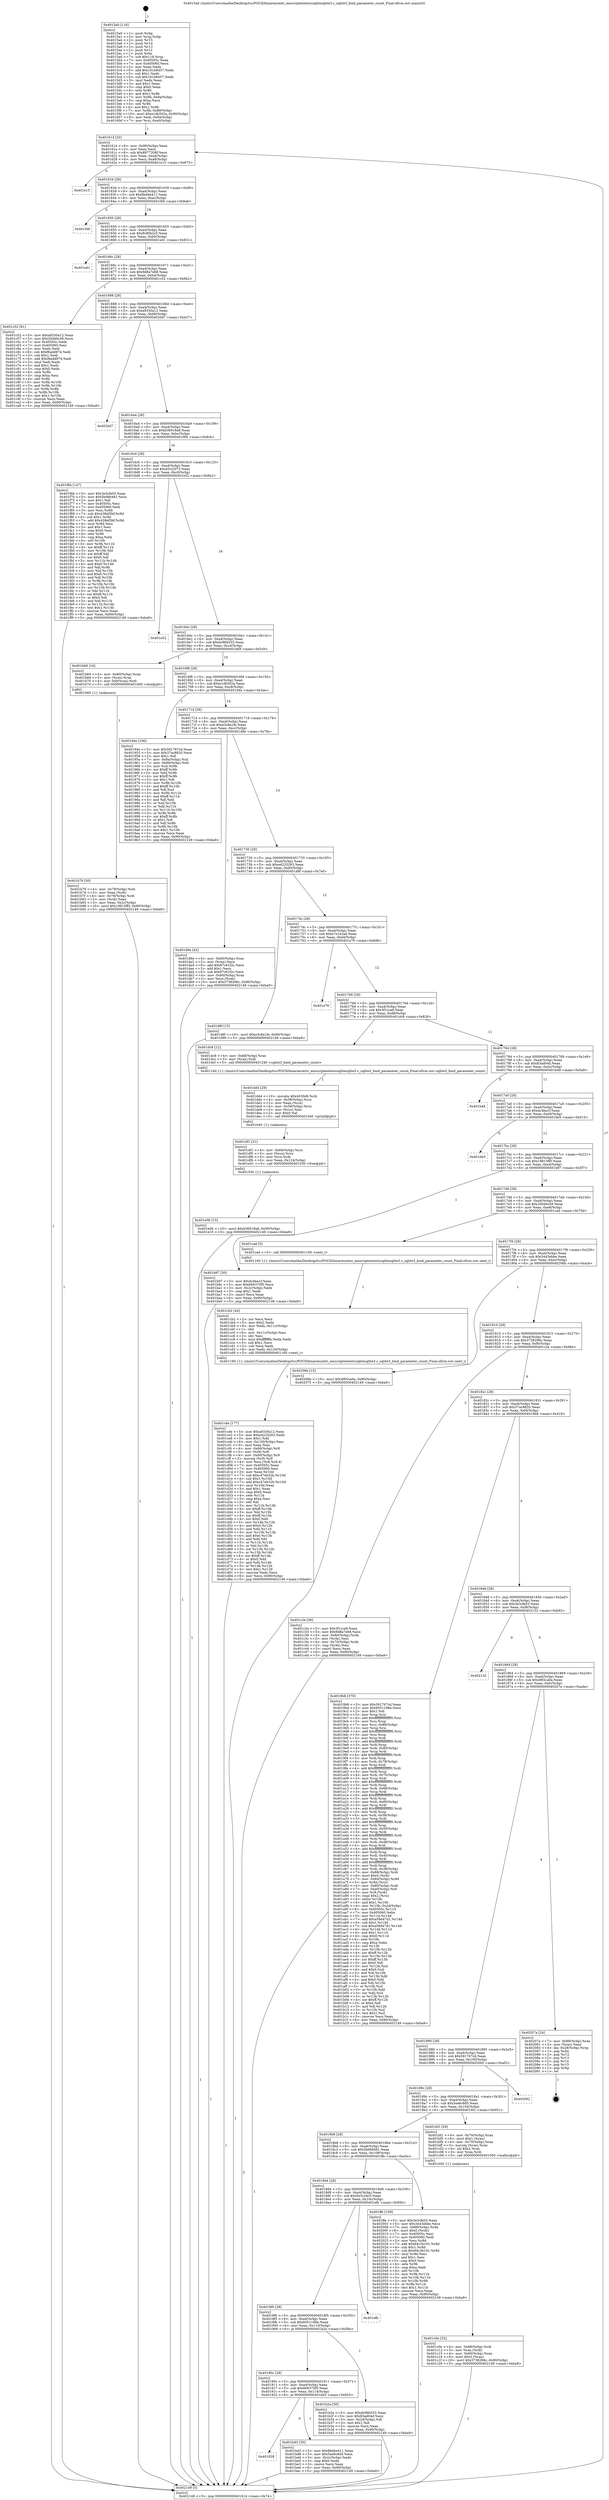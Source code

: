 digraph "0x4015a0" {
  label = "0x4015a0 (/mnt/c/Users/mathe/Desktop/tcc/POCII/binaries/extr_emscriptentestssqlitesqlite3.c_sqlite3_bind_parameter_count_Final-ollvm.out::main(0))"
  labelloc = "t"
  node[shape=record]

  Entry [label="",width=0.3,height=0.3,shape=circle,fillcolor=black,style=filled]
  "0x401614" [label="{
     0x401614 [32]\l
     | [instrs]\l
     &nbsp;&nbsp;0x401614 \<+6\>: mov -0x90(%rbp),%eax\l
     &nbsp;&nbsp;0x40161a \<+2\>: mov %eax,%ecx\l
     &nbsp;&nbsp;0x40161c \<+6\>: sub $0x8977208f,%ecx\l
     &nbsp;&nbsp;0x401622 \<+6\>: mov %eax,-0xa4(%rbp)\l
     &nbsp;&nbsp;0x401628 \<+6\>: mov %ecx,-0xa8(%rbp)\l
     &nbsp;&nbsp;0x40162e \<+6\>: je 0000000000401e15 \<main+0x875\>\l
  }"]
  "0x401e15" [label="{
     0x401e15\l
  }", style=dashed]
  "0x401634" [label="{
     0x401634 [28]\l
     | [instrs]\l
     &nbsp;&nbsp;0x401634 \<+5\>: jmp 0000000000401639 \<main+0x99\>\l
     &nbsp;&nbsp;0x401639 \<+6\>: mov -0xa4(%rbp),%eax\l
     &nbsp;&nbsp;0x40163f \<+5\>: sub $0x8b4be411,%eax\l
     &nbsp;&nbsp;0x401644 \<+6\>: mov %eax,-0xac(%rbp)\l
     &nbsp;&nbsp;0x40164a \<+6\>: je 0000000000401f48 \<main+0x9a8\>\l
  }"]
  Exit [label="",width=0.3,height=0.3,shape=circle,fillcolor=black,style=filled,peripheries=2]
  "0x401f48" [label="{
     0x401f48\l
  }", style=dashed]
  "0x401650" [label="{
     0x401650 [28]\l
     | [instrs]\l
     &nbsp;&nbsp;0x401650 \<+5\>: jmp 0000000000401655 \<main+0xb5\>\l
     &nbsp;&nbsp;0x401655 \<+6\>: mov -0xa4(%rbp),%eax\l
     &nbsp;&nbsp;0x40165b \<+5\>: sub $0x8c80b2c5,%eax\l
     &nbsp;&nbsp;0x401660 \<+6\>: mov %eax,-0xb0(%rbp)\l
     &nbsp;&nbsp;0x401666 \<+6\>: je 0000000000401ed1 \<main+0x931\>\l
  }"]
  "0x401e06" [label="{
     0x401e06 [15]\l
     | [instrs]\l
     &nbsp;&nbsp;0x401e06 \<+10\>: movl $0xb36918a8,-0x90(%rbp)\l
     &nbsp;&nbsp;0x401e10 \<+5\>: jmp 0000000000402149 \<main+0xba9\>\l
  }"]
  "0x401ed1" [label="{
     0x401ed1\l
  }", style=dashed]
  "0x40166c" [label="{
     0x40166c [28]\l
     | [instrs]\l
     &nbsp;&nbsp;0x40166c \<+5\>: jmp 0000000000401671 \<main+0xd1\>\l
     &nbsp;&nbsp;0x401671 \<+6\>: mov -0xa4(%rbp),%eax\l
     &nbsp;&nbsp;0x401677 \<+5\>: sub $0x9d8a7e68,%eax\l
     &nbsp;&nbsp;0x40167c \<+6\>: mov %eax,-0xb4(%rbp)\l
     &nbsp;&nbsp;0x401682 \<+6\>: je 0000000000401c52 \<main+0x6b2\>\l
  }"]
  "0x401df1" [label="{
     0x401df1 [21]\l
     | [instrs]\l
     &nbsp;&nbsp;0x401df1 \<+4\>: mov -0x68(%rbp),%rcx\l
     &nbsp;&nbsp;0x401df5 \<+3\>: mov (%rcx),%rcx\l
     &nbsp;&nbsp;0x401df8 \<+3\>: mov %rcx,%rdi\l
     &nbsp;&nbsp;0x401dfb \<+6\>: mov %eax,-0x124(%rbp)\l
     &nbsp;&nbsp;0x401e01 \<+5\>: call 0000000000401030 \<free@plt\>\l
     | [calls]\l
     &nbsp;&nbsp;0x401030 \{1\} (unknown)\l
  }"]
  "0x401c52" [label="{
     0x401c52 [91]\l
     | [instrs]\l
     &nbsp;&nbsp;0x401c52 \<+5\>: mov $0xa9330a12,%eax\l
     &nbsp;&nbsp;0x401c57 \<+5\>: mov $0x20d46c49,%ecx\l
     &nbsp;&nbsp;0x401c5c \<+7\>: mov 0x40505c,%edx\l
     &nbsp;&nbsp;0x401c63 \<+7\>: mov 0x405060,%esi\l
     &nbsp;&nbsp;0x401c6a \<+2\>: mov %edx,%edi\l
     &nbsp;&nbsp;0x401c6c \<+6\>: sub $0xf6add974,%edi\l
     &nbsp;&nbsp;0x401c72 \<+3\>: sub $0x1,%edi\l
     &nbsp;&nbsp;0x401c75 \<+6\>: add $0xf6add974,%edi\l
     &nbsp;&nbsp;0x401c7b \<+3\>: imul %edi,%edx\l
     &nbsp;&nbsp;0x401c7e \<+3\>: and $0x1,%edx\l
     &nbsp;&nbsp;0x401c81 \<+3\>: cmp $0x0,%edx\l
     &nbsp;&nbsp;0x401c84 \<+4\>: sete %r8b\l
     &nbsp;&nbsp;0x401c88 \<+3\>: cmp $0xa,%esi\l
     &nbsp;&nbsp;0x401c8b \<+4\>: setl %r9b\l
     &nbsp;&nbsp;0x401c8f \<+3\>: mov %r8b,%r10b\l
     &nbsp;&nbsp;0x401c92 \<+3\>: and %r9b,%r10b\l
     &nbsp;&nbsp;0x401c95 \<+3\>: xor %r9b,%r8b\l
     &nbsp;&nbsp;0x401c98 \<+3\>: or %r8b,%r10b\l
     &nbsp;&nbsp;0x401c9b \<+4\>: test $0x1,%r10b\l
     &nbsp;&nbsp;0x401c9f \<+3\>: cmovne %ecx,%eax\l
     &nbsp;&nbsp;0x401ca2 \<+6\>: mov %eax,-0x90(%rbp)\l
     &nbsp;&nbsp;0x401ca8 \<+5\>: jmp 0000000000402149 \<main+0xba9\>\l
  }"]
  "0x401688" [label="{
     0x401688 [28]\l
     | [instrs]\l
     &nbsp;&nbsp;0x401688 \<+5\>: jmp 000000000040168d \<main+0xed\>\l
     &nbsp;&nbsp;0x40168d \<+6\>: mov -0xa4(%rbp),%eax\l
     &nbsp;&nbsp;0x401693 \<+5\>: sub $0xa9330a12,%eax\l
     &nbsp;&nbsp;0x401698 \<+6\>: mov %eax,-0xb8(%rbp)\l
     &nbsp;&nbsp;0x40169e \<+6\>: je 00000000004020d7 \<main+0xb37\>\l
  }"]
  "0x401dd4" [label="{
     0x401dd4 [29]\l
     | [instrs]\l
     &nbsp;&nbsp;0x401dd4 \<+10\>: movabs $0x4030d6,%rdi\l
     &nbsp;&nbsp;0x401dde \<+4\>: mov -0x58(%rbp),%rcx\l
     &nbsp;&nbsp;0x401de2 \<+2\>: mov %eax,(%rcx)\l
     &nbsp;&nbsp;0x401de4 \<+4\>: mov -0x58(%rbp),%rcx\l
     &nbsp;&nbsp;0x401de8 \<+2\>: mov (%rcx),%esi\l
     &nbsp;&nbsp;0x401dea \<+2\>: mov $0x0,%al\l
     &nbsp;&nbsp;0x401dec \<+5\>: call 0000000000401040 \<printf@plt\>\l
     | [calls]\l
     &nbsp;&nbsp;0x401040 \{1\} (unknown)\l
  }"]
  "0x4020d7" [label="{
     0x4020d7\l
  }", style=dashed]
  "0x4016a4" [label="{
     0x4016a4 [28]\l
     | [instrs]\l
     &nbsp;&nbsp;0x4016a4 \<+5\>: jmp 00000000004016a9 \<main+0x109\>\l
     &nbsp;&nbsp;0x4016a9 \<+6\>: mov -0xa4(%rbp),%eax\l
     &nbsp;&nbsp;0x4016af \<+5\>: sub $0xb36918a8,%eax\l
     &nbsp;&nbsp;0x4016b4 \<+6\>: mov %eax,-0xbc(%rbp)\l
     &nbsp;&nbsp;0x4016ba \<+6\>: je 0000000000401f6b \<main+0x9cb\>\l
  }"]
  "0x401cde" [label="{
     0x401cde [177]\l
     | [instrs]\l
     &nbsp;&nbsp;0x401cde \<+5\>: mov $0xa9330a12,%ecx\l
     &nbsp;&nbsp;0x401ce3 \<+5\>: mov $0xe4225263,%edx\l
     &nbsp;&nbsp;0x401ce8 \<+3\>: mov $0x1,%dil\l
     &nbsp;&nbsp;0x401ceb \<+6\>: mov -0x120(%rbp),%esi\l
     &nbsp;&nbsp;0x401cf1 \<+3\>: imul %eax,%esi\l
     &nbsp;&nbsp;0x401cf4 \<+4\>: mov -0x68(%rbp),%r8\l
     &nbsp;&nbsp;0x401cf8 \<+3\>: mov (%r8),%r8\l
     &nbsp;&nbsp;0x401cfb \<+4\>: mov -0x60(%rbp),%r9\l
     &nbsp;&nbsp;0x401cff \<+3\>: movslq (%r9),%r9\l
     &nbsp;&nbsp;0x401d02 \<+4\>: mov %esi,(%r8,%r9,4)\l
     &nbsp;&nbsp;0x401d06 \<+7\>: mov 0x40505c,%eax\l
     &nbsp;&nbsp;0x401d0d \<+7\>: mov 0x405060,%esi\l
     &nbsp;&nbsp;0x401d14 \<+3\>: mov %eax,%r10d\l
     &nbsp;&nbsp;0x401d17 \<+7\>: sub $0xc47eb32b,%r10d\l
     &nbsp;&nbsp;0x401d1e \<+4\>: sub $0x1,%r10d\l
     &nbsp;&nbsp;0x401d22 \<+7\>: add $0xc47eb32b,%r10d\l
     &nbsp;&nbsp;0x401d29 \<+4\>: imul %r10d,%eax\l
     &nbsp;&nbsp;0x401d2d \<+3\>: and $0x1,%eax\l
     &nbsp;&nbsp;0x401d30 \<+3\>: cmp $0x0,%eax\l
     &nbsp;&nbsp;0x401d33 \<+4\>: sete %r11b\l
     &nbsp;&nbsp;0x401d37 \<+3\>: cmp $0xa,%esi\l
     &nbsp;&nbsp;0x401d3a \<+3\>: setl %bl\l
     &nbsp;&nbsp;0x401d3d \<+3\>: mov %r11b,%r14b\l
     &nbsp;&nbsp;0x401d40 \<+4\>: xor $0xff,%r14b\l
     &nbsp;&nbsp;0x401d44 \<+3\>: mov %bl,%r15b\l
     &nbsp;&nbsp;0x401d47 \<+4\>: xor $0xff,%r15b\l
     &nbsp;&nbsp;0x401d4b \<+4\>: xor $0x0,%dil\l
     &nbsp;&nbsp;0x401d4f \<+3\>: mov %r14b,%r12b\l
     &nbsp;&nbsp;0x401d52 \<+4\>: and $0x0,%r12b\l
     &nbsp;&nbsp;0x401d56 \<+3\>: and %dil,%r11b\l
     &nbsp;&nbsp;0x401d59 \<+3\>: mov %r15b,%r13b\l
     &nbsp;&nbsp;0x401d5c \<+4\>: and $0x0,%r13b\l
     &nbsp;&nbsp;0x401d60 \<+3\>: and %dil,%bl\l
     &nbsp;&nbsp;0x401d63 \<+3\>: or %r11b,%r12b\l
     &nbsp;&nbsp;0x401d66 \<+3\>: or %bl,%r13b\l
     &nbsp;&nbsp;0x401d69 \<+3\>: xor %r13b,%r12b\l
     &nbsp;&nbsp;0x401d6c \<+3\>: or %r15b,%r14b\l
     &nbsp;&nbsp;0x401d6f \<+4\>: xor $0xff,%r14b\l
     &nbsp;&nbsp;0x401d73 \<+4\>: or $0x0,%dil\l
     &nbsp;&nbsp;0x401d77 \<+3\>: and %dil,%r14b\l
     &nbsp;&nbsp;0x401d7a \<+3\>: or %r14b,%r12b\l
     &nbsp;&nbsp;0x401d7d \<+4\>: test $0x1,%r12b\l
     &nbsp;&nbsp;0x401d81 \<+3\>: cmovne %edx,%ecx\l
     &nbsp;&nbsp;0x401d84 \<+6\>: mov %ecx,-0x90(%rbp)\l
     &nbsp;&nbsp;0x401d8a \<+5\>: jmp 0000000000402149 \<main+0xba9\>\l
  }"]
  "0x401f6b" [label="{
     0x401f6b [147]\l
     | [instrs]\l
     &nbsp;&nbsp;0x401f6b \<+5\>: mov $0x3e3cfe03,%eax\l
     &nbsp;&nbsp;0x401f70 \<+5\>: mov $0x5b066481,%ecx\l
     &nbsp;&nbsp;0x401f75 \<+2\>: mov $0x1,%dl\l
     &nbsp;&nbsp;0x401f77 \<+7\>: mov 0x40505c,%esi\l
     &nbsp;&nbsp;0x401f7e \<+7\>: mov 0x405060,%edi\l
     &nbsp;&nbsp;0x401f85 \<+3\>: mov %esi,%r8d\l
     &nbsp;&nbsp;0x401f88 \<+7\>: sub $0x438ef3bf,%r8d\l
     &nbsp;&nbsp;0x401f8f \<+4\>: sub $0x1,%r8d\l
     &nbsp;&nbsp;0x401f93 \<+7\>: add $0x438ef3bf,%r8d\l
     &nbsp;&nbsp;0x401f9a \<+4\>: imul %r8d,%esi\l
     &nbsp;&nbsp;0x401f9e \<+3\>: and $0x1,%esi\l
     &nbsp;&nbsp;0x401fa1 \<+3\>: cmp $0x0,%esi\l
     &nbsp;&nbsp;0x401fa4 \<+4\>: sete %r9b\l
     &nbsp;&nbsp;0x401fa8 \<+3\>: cmp $0xa,%edi\l
     &nbsp;&nbsp;0x401fab \<+4\>: setl %r10b\l
     &nbsp;&nbsp;0x401faf \<+3\>: mov %r9b,%r11b\l
     &nbsp;&nbsp;0x401fb2 \<+4\>: xor $0xff,%r11b\l
     &nbsp;&nbsp;0x401fb6 \<+3\>: mov %r10b,%bl\l
     &nbsp;&nbsp;0x401fb9 \<+3\>: xor $0xff,%bl\l
     &nbsp;&nbsp;0x401fbc \<+3\>: xor $0x0,%dl\l
     &nbsp;&nbsp;0x401fbf \<+3\>: mov %r11b,%r14b\l
     &nbsp;&nbsp;0x401fc2 \<+4\>: and $0x0,%r14b\l
     &nbsp;&nbsp;0x401fc6 \<+3\>: and %dl,%r9b\l
     &nbsp;&nbsp;0x401fc9 \<+3\>: mov %bl,%r15b\l
     &nbsp;&nbsp;0x401fcc \<+4\>: and $0x0,%r15b\l
     &nbsp;&nbsp;0x401fd0 \<+3\>: and %dl,%r10b\l
     &nbsp;&nbsp;0x401fd3 \<+3\>: or %r9b,%r14b\l
     &nbsp;&nbsp;0x401fd6 \<+3\>: or %r10b,%r15b\l
     &nbsp;&nbsp;0x401fd9 \<+3\>: xor %r15b,%r14b\l
     &nbsp;&nbsp;0x401fdc \<+3\>: or %bl,%r11b\l
     &nbsp;&nbsp;0x401fdf \<+4\>: xor $0xff,%r11b\l
     &nbsp;&nbsp;0x401fe3 \<+3\>: or $0x0,%dl\l
     &nbsp;&nbsp;0x401fe6 \<+3\>: and %dl,%r11b\l
     &nbsp;&nbsp;0x401fe9 \<+3\>: or %r11b,%r14b\l
     &nbsp;&nbsp;0x401fec \<+4\>: test $0x1,%r14b\l
     &nbsp;&nbsp;0x401ff0 \<+3\>: cmovne %ecx,%eax\l
     &nbsp;&nbsp;0x401ff3 \<+6\>: mov %eax,-0x90(%rbp)\l
     &nbsp;&nbsp;0x401ff9 \<+5\>: jmp 0000000000402149 \<main+0xba9\>\l
  }"]
  "0x4016c0" [label="{
     0x4016c0 [28]\l
     | [instrs]\l
     &nbsp;&nbsp;0x4016c0 \<+5\>: jmp 00000000004016c5 \<main+0x125\>\l
     &nbsp;&nbsp;0x4016c5 \<+6\>: mov -0xa4(%rbp),%eax\l
     &nbsp;&nbsp;0x4016cb \<+5\>: sub $0xd3c22f73,%eax\l
     &nbsp;&nbsp;0x4016d0 \<+6\>: mov %eax,-0xc0(%rbp)\l
     &nbsp;&nbsp;0x4016d6 \<+6\>: je 0000000000401e52 \<main+0x8b2\>\l
  }"]
  "0x401cb2" [label="{
     0x401cb2 [44]\l
     | [instrs]\l
     &nbsp;&nbsp;0x401cb2 \<+2\>: xor %ecx,%ecx\l
     &nbsp;&nbsp;0x401cb4 \<+5\>: mov $0x2,%edx\l
     &nbsp;&nbsp;0x401cb9 \<+6\>: mov %edx,-0x11c(%rbp)\l
     &nbsp;&nbsp;0x401cbf \<+1\>: cltd\l
     &nbsp;&nbsp;0x401cc0 \<+6\>: mov -0x11c(%rbp),%esi\l
     &nbsp;&nbsp;0x401cc6 \<+2\>: idiv %esi\l
     &nbsp;&nbsp;0x401cc8 \<+6\>: imul $0xfffffffe,%edx,%edx\l
     &nbsp;&nbsp;0x401cce \<+3\>: sub $0x1,%ecx\l
     &nbsp;&nbsp;0x401cd1 \<+2\>: sub %ecx,%edx\l
     &nbsp;&nbsp;0x401cd3 \<+6\>: mov %edx,-0x120(%rbp)\l
     &nbsp;&nbsp;0x401cd9 \<+5\>: call 0000000000401160 \<next_i\>\l
     | [calls]\l
     &nbsp;&nbsp;0x401160 \{1\} (/mnt/c/Users/mathe/Desktop/tcc/POCII/binaries/extr_emscriptentestssqlitesqlite3.c_sqlite3_bind_parameter_count_Final-ollvm.out::next_i)\l
  }"]
  "0x401e52" [label="{
     0x401e52\l
  }", style=dashed]
  "0x4016dc" [label="{
     0x4016dc [28]\l
     | [instrs]\l
     &nbsp;&nbsp;0x4016dc \<+5\>: jmp 00000000004016e1 \<main+0x141\>\l
     &nbsp;&nbsp;0x4016e1 \<+6\>: mov -0xa4(%rbp),%eax\l
     &nbsp;&nbsp;0x4016e7 \<+5\>: sub $0xdc96b533,%eax\l
     &nbsp;&nbsp;0x4016ec \<+6\>: mov %eax,-0xc4(%rbp)\l
     &nbsp;&nbsp;0x4016f2 \<+6\>: je 0000000000401b69 \<main+0x5c9\>\l
  }"]
  "0x401c0e" [label="{
     0x401c0e [32]\l
     | [instrs]\l
     &nbsp;&nbsp;0x401c0e \<+4\>: mov -0x68(%rbp),%rdi\l
     &nbsp;&nbsp;0x401c12 \<+3\>: mov %rax,(%rdi)\l
     &nbsp;&nbsp;0x401c15 \<+4\>: mov -0x60(%rbp),%rax\l
     &nbsp;&nbsp;0x401c19 \<+6\>: movl $0x0,(%rax)\l
     &nbsp;&nbsp;0x401c1f \<+10\>: movl $0x3738296c,-0x90(%rbp)\l
     &nbsp;&nbsp;0x401c29 \<+5\>: jmp 0000000000402149 \<main+0xba9\>\l
  }"]
  "0x401b69" [label="{
     0x401b69 [16]\l
     | [instrs]\l
     &nbsp;&nbsp;0x401b69 \<+4\>: mov -0x80(%rbp),%rax\l
     &nbsp;&nbsp;0x401b6d \<+3\>: mov (%rax),%rax\l
     &nbsp;&nbsp;0x401b70 \<+4\>: mov 0x8(%rax),%rdi\l
     &nbsp;&nbsp;0x401b74 \<+5\>: call 0000000000401060 \<atoi@plt\>\l
     | [calls]\l
     &nbsp;&nbsp;0x401060 \{1\} (unknown)\l
  }"]
  "0x4016f8" [label="{
     0x4016f8 [28]\l
     | [instrs]\l
     &nbsp;&nbsp;0x4016f8 \<+5\>: jmp 00000000004016fd \<main+0x15d\>\l
     &nbsp;&nbsp;0x4016fd \<+6\>: mov -0xa4(%rbp),%eax\l
     &nbsp;&nbsp;0x401703 \<+5\>: sub $0xe1db502a,%eax\l
     &nbsp;&nbsp;0x401708 \<+6\>: mov %eax,-0xc8(%rbp)\l
     &nbsp;&nbsp;0x40170e \<+6\>: je 000000000040194e \<main+0x3ae\>\l
  }"]
  "0x401928" [label="{
     0x401928\l
  }", style=dashed]
  "0x40194e" [label="{
     0x40194e [106]\l
     | [instrs]\l
     &nbsp;&nbsp;0x40194e \<+5\>: mov $0x591767cd,%eax\l
     &nbsp;&nbsp;0x401953 \<+5\>: mov $0x37ac8820,%ecx\l
     &nbsp;&nbsp;0x401958 \<+2\>: mov $0x1,%dl\l
     &nbsp;&nbsp;0x40195a \<+7\>: mov -0x8a(%rbp),%sil\l
     &nbsp;&nbsp;0x401961 \<+7\>: mov -0x89(%rbp),%dil\l
     &nbsp;&nbsp;0x401968 \<+3\>: mov %sil,%r8b\l
     &nbsp;&nbsp;0x40196b \<+4\>: xor $0xff,%r8b\l
     &nbsp;&nbsp;0x40196f \<+3\>: mov %dil,%r9b\l
     &nbsp;&nbsp;0x401972 \<+4\>: xor $0xff,%r9b\l
     &nbsp;&nbsp;0x401976 \<+3\>: xor $0x1,%dl\l
     &nbsp;&nbsp;0x401979 \<+3\>: mov %r8b,%r10b\l
     &nbsp;&nbsp;0x40197c \<+4\>: and $0xff,%r10b\l
     &nbsp;&nbsp;0x401980 \<+3\>: and %dl,%sil\l
     &nbsp;&nbsp;0x401983 \<+3\>: mov %r9b,%r11b\l
     &nbsp;&nbsp;0x401986 \<+4\>: and $0xff,%r11b\l
     &nbsp;&nbsp;0x40198a \<+3\>: and %dl,%dil\l
     &nbsp;&nbsp;0x40198d \<+3\>: or %sil,%r10b\l
     &nbsp;&nbsp;0x401990 \<+3\>: or %dil,%r11b\l
     &nbsp;&nbsp;0x401993 \<+3\>: xor %r11b,%r10b\l
     &nbsp;&nbsp;0x401996 \<+3\>: or %r9b,%r8b\l
     &nbsp;&nbsp;0x401999 \<+4\>: xor $0xff,%r8b\l
     &nbsp;&nbsp;0x40199d \<+3\>: or $0x1,%dl\l
     &nbsp;&nbsp;0x4019a0 \<+3\>: and %dl,%r8b\l
     &nbsp;&nbsp;0x4019a3 \<+3\>: or %r8b,%r10b\l
     &nbsp;&nbsp;0x4019a6 \<+4\>: test $0x1,%r10b\l
     &nbsp;&nbsp;0x4019aa \<+3\>: cmovne %ecx,%eax\l
     &nbsp;&nbsp;0x4019ad \<+6\>: mov %eax,-0x90(%rbp)\l
     &nbsp;&nbsp;0x4019b3 \<+5\>: jmp 0000000000402149 \<main+0xba9\>\l
  }"]
  "0x401714" [label="{
     0x401714 [28]\l
     | [instrs]\l
     &nbsp;&nbsp;0x401714 \<+5\>: jmp 0000000000401719 \<main+0x179\>\l
     &nbsp;&nbsp;0x401719 \<+6\>: mov -0xa4(%rbp),%eax\l
     &nbsp;&nbsp;0x40171f \<+5\>: sub $0xe3c8a1fe,%eax\l
     &nbsp;&nbsp;0x401724 \<+6\>: mov %eax,-0xcc(%rbp)\l
     &nbsp;&nbsp;0x40172a \<+6\>: je 0000000000401d9e \<main+0x7fe\>\l
  }"]
  "0x402149" [label="{
     0x402149 [5]\l
     | [instrs]\l
     &nbsp;&nbsp;0x402149 \<+5\>: jmp 0000000000401614 \<main+0x74\>\l
  }"]
  "0x4015a0" [label="{
     0x4015a0 [116]\l
     | [instrs]\l
     &nbsp;&nbsp;0x4015a0 \<+1\>: push %rbp\l
     &nbsp;&nbsp;0x4015a1 \<+3\>: mov %rsp,%rbp\l
     &nbsp;&nbsp;0x4015a4 \<+2\>: push %r15\l
     &nbsp;&nbsp;0x4015a6 \<+2\>: push %r14\l
     &nbsp;&nbsp;0x4015a8 \<+2\>: push %r13\l
     &nbsp;&nbsp;0x4015aa \<+2\>: push %r12\l
     &nbsp;&nbsp;0x4015ac \<+1\>: push %rbx\l
     &nbsp;&nbsp;0x4015ad \<+7\>: sub $0x118,%rsp\l
     &nbsp;&nbsp;0x4015b4 \<+7\>: mov 0x40505c,%eax\l
     &nbsp;&nbsp;0x4015bb \<+7\>: mov 0x405060,%ecx\l
     &nbsp;&nbsp;0x4015c2 \<+2\>: mov %eax,%edx\l
     &nbsp;&nbsp;0x4015c4 \<+6\>: add $0x161b8457,%edx\l
     &nbsp;&nbsp;0x4015ca \<+3\>: sub $0x1,%edx\l
     &nbsp;&nbsp;0x4015cd \<+6\>: sub $0x161b8457,%edx\l
     &nbsp;&nbsp;0x4015d3 \<+3\>: imul %edx,%eax\l
     &nbsp;&nbsp;0x4015d6 \<+3\>: and $0x1,%eax\l
     &nbsp;&nbsp;0x4015d9 \<+3\>: cmp $0x0,%eax\l
     &nbsp;&nbsp;0x4015dc \<+4\>: sete %r8b\l
     &nbsp;&nbsp;0x4015e0 \<+4\>: and $0x1,%r8b\l
     &nbsp;&nbsp;0x4015e4 \<+7\>: mov %r8b,-0x8a(%rbp)\l
     &nbsp;&nbsp;0x4015eb \<+3\>: cmp $0xa,%ecx\l
     &nbsp;&nbsp;0x4015ee \<+4\>: setl %r8b\l
     &nbsp;&nbsp;0x4015f2 \<+4\>: and $0x1,%r8b\l
     &nbsp;&nbsp;0x4015f6 \<+7\>: mov %r8b,-0x89(%rbp)\l
     &nbsp;&nbsp;0x4015fd \<+10\>: movl $0xe1db502a,-0x90(%rbp)\l
     &nbsp;&nbsp;0x401607 \<+6\>: mov %edi,-0x94(%rbp)\l
     &nbsp;&nbsp;0x40160d \<+7\>: mov %rsi,-0xa0(%rbp)\l
  }"]
  "0x401bd3" [label="{
     0x401bd3 [30]\l
     | [instrs]\l
     &nbsp;&nbsp;0x401bd3 \<+5\>: mov $0x8b4be411,%eax\l
     &nbsp;&nbsp;0x401bd8 \<+5\>: mov $0x5ae6c8d5,%ecx\l
     &nbsp;&nbsp;0x401bdd \<+3\>: mov -0x2c(%rbp),%edx\l
     &nbsp;&nbsp;0x401be0 \<+3\>: cmp $0x0,%edx\l
     &nbsp;&nbsp;0x401be3 \<+3\>: cmove %ecx,%eax\l
     &nbsp;&nbsp;0x401be6 \<+6\>: mov %eax,-0x90(%rbp)\l
     &nbsp;&nbsp;0x401bec \<+5\>: jmp 0000000000402149 \<main+0xba9\>\l
  }"]
  "0x401d9e" [label="{
     0x401d9e [42]\l
     | [instrs]\l
     &nbsp;&nbsp;0x401d9e \<+4\>: mov -0x60(%rbp),%rax\l
     &nbsp;&nbsp;0x401da2 \<+2\>: mov (%rax),%ecx\l
     &nbsp;&nbsp;0x401da4 \<+6\>: add $0x87c61f2c,%ecx\l
     &nbsp;&nbsp;0x401daa \<+3\>: add $0x1,%ecx\l
     &nbsp;&nbsp;0x401dad \<+6\>: sub $0x87c61f2c,%ecx\l
     &nbsp;&nbsp;0x401db3 \<+4\>: mov -0x60(%rbp),%rax\l
     &nbsp;&nbsp;0x401db7 \<+2\>: mov %ecx,(%rax)\l
     &nbsp;&nbsp;0x401db9 \<+10\>: movl $0x3738296c,-0x90(%rbp)\l
     &nbsp;&nbsp;0x401dc3 \<+5\>: jmp 0000000000402149 \<main+0xba9\>\l
  }"]
  "0x401730" [label="{
     0x401730 [28]\l
     | [instrs]\l
     &nbsp;&nbsp;0x401730 \<+5\>: jmp 0000000000401735 \<main+0x195\>\l
     &nbsp;&nbsp;0x401735 \<+6\>: mov -0xa4(%rbp),%eax\l
     &nbsp;&nbsp;0x40173b \<+5\>: sub $0xe4225263,%eax\l
     &nbsp;&nbsp;0x401740 \<+6\>: mov %eax,-0xd0(%rbp)\l
     &nbsp;&nbsp;0x401746 \<+6\>: je 0000000000401d8f \<main+0x7ef\>\l
  }"]
  "0x401b79" [label="{
     0x401b79 [30]\l
     | [instrs]\l
     &nbsp;&nbsp;0x401b79 \<+4\>: mov -0x78(%rbp),%rdi\l
     &nbsp;&nbsp;0x401b7d \<+2\>: mov %eax,(%rdi)\l
     &nbsp;&nbsp;0x401b7f \<+4\>: mov -0x78(%rbp),%rdi\l
     &nbsp;&nbsp;0x401b83 \<+2\>: mov (%rdi),%eax\l
     &nbsp;&nbsp;0x401b85 \<+3\>: mov %eax,-0x2c(%rbp)\l
     &nbsp;&nbsp;0x401b88 \<+10\>: movl $0x19815ff3,-0x90(%rbp)\l
     &nbsp;&nbsp;0x401b92 \<+5\>: jmp 0000000000402149 \<main+0xba9\>\l
  }"]
  "0x401d8f" [label="{
     0x401d8f [15]\l
     | [instrs]\l
     &nbsp;&nbsp;0x401d8f \<+10\>: movl $0xe3c8a1fe,-0x90(%rbp)\l
     &nbsp;&nbsp;0x401d99 \<+5\>: jmp 0000000000402149 \<main+0xba9\>\l
  }"]
  "0x40174c" [label="{
     0x40174c [28]\l
     | [instrs]\l
     &nbsp;&nbsp;0x40174c \<+5\>: jmp 0000000000401751 \<main+0x1b1\>\l
     &nbsp;&nbsp;0x401751 \<+6\>: mov -0xa4(%rbp),%eax\l
     &nbsp;&nbsp;0x401757 \<+5\>: sub $0xe7e1e2a4,%eax\l
     &nbsp;&nbsp;0x40175c \<+6\>: mov %eax,-0xd4(%rbp)\l
     &nbsp;&nbsp;0x401762 \<+6\>: je 0000000000401e76 \<main+0x8d6\>\l
  }"]
  "0x40190c" [label="{
     0x40190c [28]\l
     | [instrs]\l
     &nbsp;&nbsp;0x40190c \<+5\>: jmp 0000000000401911 \<main+0x371\>\l
     &nbsp;&nbsp;0x401911 \<+6\>: mov -0xa4(%rbp),%eax\l
     &nbsp;&nbsp;0x401917 \<+5\>: sub $0x666370f5,%eax\l
     &nbsp;&nbsp;0x40191c \<+6\>: mov %eax,-0x114(%rbp)\l
     &nbsp;&nbsp;0x401922 \<+6\>: je 0000000000401bd3 \<main+0x633\>\l
  }"]
  "0x401e76" [label="{
     0x401e76\l
  }", style=dashed]
  "0x401768" [label="{
     0x401768 [28]\l
     | [instrs]\l
     &nbsp;&nbsp;0x401768 \<+5\>: jmp 000000000040176d \<main+0x1cd\>\l
     &nbsp;&nbsp;0x40176d \<+6\>: mov -0xa4(%rbp),%eax\l
     &nbsp;&nbsp;0x401773 \<+5\>: sub $0x3f1cca9,%eax\l
     &nbsp;&nbsp;0x401778 \<+6\>: mov %eax,-0xd8(%rbp)\l
     &nbsp;&nbsp;0x40177e \<+6\>: je 0000000000401dc8 \<main+0x828\>\l
  }"]
  "0x401b2a" [label="{
     0x401b2a [30]\l
     | [instrs]\l
     &nbsp;&nbsp;0x401b2a \<+5\>: mov $0xdc96b533,%eax\l
     &nbsp;&nbsp;0x401b2f \<+5\>: mov $0x83ad04d,%ecx\l
     &nbsp;&nbsp;0x401b34 \<+3\>: mov -0x2d(%rbp),%dl\l
     &nbsp;&nbsp;0x401b37 \<+3\>: test $0x1,%dl\l
     &nbsp;&nbsp;0x401b3a \<+3\>: cmovne %ecx,%eax\l
     &nbsp;&nbsp;0x401b3d \<+6\>: mov %eax,-0x90(%rbp)\l
     &nbsp;&nbsp;0x401b43 \<+5\>: jmp 0000000000402149 \<main+0xba9\>\l
  }"]
  "0x401dc8" [label="{
     0x401dc8 [12]\l
     | [instrs]\l
     &nbsp;&nbsp;0x401dc8 \<+4\>: mov -0x68(%rbp),%rax\l
     &nbsp;&nbsp;0x401dcc \<+3\>: mov (%rax),%rdi\l
     &nbsp;&nbsp;0x401dcf \<+5\>: call 0000000000401240 \<sqlite3_bind_parameter_count\>\l
     | [calls]\l
     &nbsp;&nbsp;0x401240 \{1\} (/mnt/c/Users/mathe/Desktop/tcc/POCII/binaries/extr_emscriptentestssqlitesqlite3.c_sqlite3_bind_parameter_count_Final-ollvm.out::sqlite3_bind_parameter_count)\l
  }"]
  "0x401784" [label="{
     0x401784 [28]\l
     | [instrs]\l
     &nbsp;&nbsp;0x401784 \<+5\>: jmp 0000000000401789 \<main+0x1e9\>\l
     &nbsp;&nbsp;0x401789 \<+6\>: mov -0xa4(%rbp),%eax\l
     &nbsp;&nbsp;0x40178f \<+5\>: sub $0x83ad04d,%eax\l
     &nbsp;&nbsp;0x401794 \<+6\>: mov %eax,-0xdc(%rbp)\l
     &nbsp;&nbsp;0x40179a \<+6\>: je 0000000000401b48 \<main+0x5a8\>\l
  }"]
  "0x4018f0" [label="{
     0x4018f0 [28]\l
     | [instrs]\l
     &nbsp;&nbsp;0x4018f0 \<+5\>: jmp 00000000004018f5 \<main+0x355\>\l
     &nbsp;&nbsp;0x4018f5 \<+6\>: mov -0xa4(%rbp),%eax\l
     &nbsp;&nbsp;0x4018fb \<+5\>: sub $0x6051188e,%eax\l
     &nbsp;&nbsp;0x401900 \<+6\>: mov %eax,-0x110(%rbp)\l
     &nbsp;&nbsp;0x401906 \<+6\>: je 0000000000401b2a \<main+0x58a\>\l
  }"]
  "0x401b48" [label="{
     0x401b48\l
  }", style=dashed]
  "0x4017a0" [label="{
     0x4017a0 [28]\l
     | [instrs]\l
     &nbsp;&nbsp;0x4017a0 \<+5\>: jmp 00000000004017a5 \<main+0x205\>\l
     &nbsp;&nbsp;0x4017a5 \<+6\>: mov -0xa4(%rbp),%eax\l
     &nbsp;&nbsp;0x4017ab \<+5\>: sub $0xdc4ba1f,%eax\l
     &nbsp;&nbsp;0x4017b0 \<+6\>: mov %eax,-0xe0(%rbp)\l
     &nbsp;&nbsp;0x4017b6 \<+6\>: je 0000000000401bb5 \<main+0x615\>\l
  }"]
  "0x401efb" [label="{
     0x401efb\l
  }", style=dashed]
  "0x401bb5" [label="{
     0x401bb5\l
  }", style=dashed]
  "0x4017bc" [label="{
     0x4017bc [28]\l
     | [instrs]\l
     &nbsp;&nbsp;0x4017bc \<+5\>: jmp 00000000004017c1 \<main+0x221\>\l
     &nbsp;&nbsp;0x4017c1 \<+6\>: mov -0xa4(%rbp),%eax\l
     &nbsp;&nbsp;0x4017c7 \<+5\>: sub $0x19815ff3,%eax\l
     &nbsp;&nbsp;0x4017cc \<+6\>: mov %eax,-0xe4(%rbp)\l
     &nbsp;&nbsp;0x4017d2 \<+6\>: je 0000000000401b97 \<main+0x5f7\>\l
  }"]
  "0x4018d4" [label="{
     0x4018d4 [28]\l
     | [instrs]\l
     &nbsp;&nbsp;0x4018d4 \<+5\>: jmp 00000000004018d9 \<main+0x339\>\l
     &nbsp;&nbsp;0x4018d9 \<+6\>: mov -0xa4(%rbp),%eax\l
     &nbsp;&nbsp;0x4018df \<+5\>: sub $0x5e3c34c5,%eax\l
     &nbsp;&nbsp;0x4018e4 \<+6\>: mov %eax,-0x10c(%rbp)\l
     &nbsp;&nbsp;0x4018ea \<+6\>: je 0000000000401efb \<main+0x95b\>\l
  }"]
  "0x401b97" [label="{
     0x401b97 [30]\l
     | [instrs]\l
     &nbsp;&nbsp;0x401b97 \<+5\>: mov $0xdc4ba1f,%eax\l
     &nbsp;&nbsp;0x401b9c \<+5\>: mov $0x666370f5,%ecx\l
     &nbsp;&nbsp;0x401ba1 \<+3\>: mov -0x2c(%rbp),%edx\l
     &nbsp;&nbsp;0x401ba4 \<+3\>: cmp $0x1,%edx\l
     &nbsp;&nbsp;0x401ba7 \<+3\>: cmovl %ecx,%eax\l
     &nbsp;&nbsp;0x401baa \<+6\>: mov %eax,-0x90(%rbp)\l
     &nbsp;&nbsp;0x401bb0 \<+5\>: jmp 0000000000402149 \<main+0xba9\>\l
  }"]
  "0x4017d8" [label="{
     0x4017d8 [28]\l
     | [instrs]\l
     &nbsp;&nbsp;0x4017d8 \<+5\>: jmp 00000000004017dd \<main+0x23d\>\l
     &nbsp;&nbsp;0x4017dd \<+6\>: mov -0xa4(%rbp),%eax\l
     &nbsp;&nbsp;0x4017e3 \<+5\>: sub $0x20d46c49,%eax\l
     &nbsp;&nbsp;0x4017e8 \<+6\>: mov %eax,-0xe8(%rbp)\l
     &nbsp;&nbsp;0x4017ee \<+6\>: je 0000000000401cad \<main+0x70d\>\l
  }"]
  "0x401ffe" [label="{
     0x401ffe [109]\l
     | [instrs]\l
     &nbsp;&nbsp;0x401ffe \<+5\>: mov $0x3e3cfe03,%eax\l
     &nbsp;&nbsp;0x402003 \<+5\>: mov $0x3443ebbe,%ecx\l
     &nbsp;&nbsp;0x402008 \<+7\>: mov -0x88(%rbp),%rdx\l
     &nbsp;&nbsp;0x40200f \<+6\>: movl $0x0,(%rdx)\l
     &nbsp;&nbsp;0x402015 \<+7\>: mov 0x40505c,%esi\l
     &nbsp;&nbsp;0x40201c \<+7\>: mov 0x405060,%edi\l
     &nbsp;&nbsp;0x402023 \<+3\>: mov %esi,%r8d\l
     &nbsp;&nbsp;0x402026 \<+7\>: add $0x84c3b191,%r8d\l
     &nbsp;&nbsp;0x40202d \<+4\>: sub $0x1,%r8d\l
     &nbsp;&nbsp;0x402031 \<+7\>: sub $0x84c3b191,%r8d\l
     &nbsp;&nbsp;0x402038 \<+4\>: imul %r8d,%esi\l
     &nbsp;&nbsp;0x40203c \<+3\>: and $0x1,%esi\l
     &nbsp;&nbsp;0x40203f \<+3\>: cmp $0x0,%esi\l
     &nbsp;&nbsp;0x402042 \<+4\>: sete %r9b\l
     &nbsp;&nbsp;0x402046 \<+3\>: cmp $0xa,%edi\l
     &nbsp;&nbsp;0x402049 \<+4\>: setl %r10b\l
     &nbsp;&nbsp;0x40204d \<+3\>: mov %r9b,%r11b\l
     &nbsp;&nbsp;0x402050 \<+3\>: and %r10b,%r11b\l
     &nbsp;&nbsp;0x402053 \<+3\>: xor %r10b,%r9b\l
     &nbsp;&nbsp;0x402056 \<+3\>: or %r9b,%r11b\l
     &nbsp;&nbsp;0x402059 \<+4\>: test $0x1,%r11b\l
     &nbsp;&nbsp;0x40205d \<+3\>: cmovne %ecx,%eax\l
     &nbsp;&nbsp;0x402060 \<+6\>: mov %eax,-0x90(%rbp)\l
     &nbsp;&nbsp;0x402066 \<+5\>: jmp 0000000000402149 \<main+0xba9\>\l
  }"]
  "0x401cad" [label="{
     0x401cad [5]\l
     | [instrs]\l
     &nbsp;&nbsp;0x401cad \<+5\>: call 0000000000401160 \<next_i\>\l
     | [calls]\l
     &nbsp;&nbsp;0x401160 \{1\} (/mnt/c/Users/mathe/Desktop/tcc/POCII/binaries/extr_emscriptentestssqlitesqlite3.c_sqlite3_bind_parameter_count_Final-ollvm.out::next_i)\l
  }"]
  "0x4017f4" [label="{
     0x4017f4 [28]\l
     | [instrs]\l
     &nbsp;&nbsp;0x4017f4 \<+5\>: jmp 00000000004017f9 \<main+0x259\>\l
     &nbsp;&nbsp;0x4017f9 \<+6\>: mov -0xa4(%rbp),%eax\l
     &nbsp;&nbsp;0x4017ff \<+5\>: sub $0x3443ebbe,%eax\l
     &nbsp;&nbsp;0x401804 \<+6\>: mov %eax,-0xec(%rbp)\l
     &nbsp;&nbsp;0x40180a \<+6\>: je 000000000040206b \<main+0xacb\>\l
  }"]
  "0x4018b8" [label="{
     0x4018b8 [28]\l
     | [instrs]\l
     &nbsp;&nbsp;0x4018b8 \<+5\>: jmp 00000000004018bd \<main+0x31d\>\l
     &nbsp;&nbsp;0x4018bd \<+6\>: mov -0xa4(%rbp),%eax\l
     &nbsp;&nbsp;0x4018c3 \<+5\>: sub $0x5b066481,%eax\l
     &nbsp;&nbsp;0x4018c8 \<+6\>: mov %eax,-0x108(%rbp)\l
     &nbsp;&nbsp;0x4018ce \<+6\>: je 0000000000401ffe \<main+0xa5e\>\l
  }"]
  "0x40206b" [label="{
     0x40206b [15]\l
     | [instrs]\l
     &nbsp;&nbsp;0x40206b \<+10\>: movl $0x4f65ca0a,-0x90(%rbp)\l
     &nbsp;&nbsp;0x402075 \<+5\>: jmp 0000000000402149 \<main+0xba9\>\l
  }"]
  "0x401810" [label="{
     0x401810 [28]\l
     | [instrs]\l
     &nbsp;&nbsp;0x401810 \<+5\>: jmp 0000000000401815 \<main+0x275\>\l
     &nbsp;&nbsp;0x401815 \<+6\>: mov -0xa4(%rbp),%eax\l
     &nbsp;&nbsp;0x40181b \<+5\>: sub $0x3738296c,%eax\l
     &nbsp;&nbsp;0x401820 \<+6\>: mov %eax,-0xf0(%rbp)\l
     &nbsp;&nbsp;0x401826 \<+6\>: je 0000000000401c2e \<main+0x68e\>\l
  }"]
  "0x401bf1" [label="{
     0x401bf1 [29]\l
     | [instrs]\l
     &nbsp;&nbsp;0x401bf1 \<+4\>: mov -0x70(%rbp),%rax\l
     &nbsp;&nbsp;0x401bf5 \<+6\>: movl $0x1,(%rax)\l
     &nbsp;&nbsp;0x401bfb \<+4\>: mov -0x70(%rbp),%rax\l
     &nbsp;&nbsp;0x401bff \<+3\>: movslq (%rax),%rax\l
     &nbsp;&nbsp;0x401c02 \<+4\>: shl $0x2,%rax\l
     &nbsp;&nbsp;0x401c06 \<+3\>: mov %rax,%rdi\l
     &nbsp;&nbsp;0x401c09 \<+5\>: call 0000000000401050 \<malloc@plt\>\l
     | [calls]\l
     &nbsp;&nbsp;0x401050 \{1\} (unknown)\l
  }"]
  "0x401c2e" [label="{
     0x401c2e [36]\l
     | [instrs]\l
     &nbsp;&nbsp;0x401c2e \<+5\>: mov $0x3f1cca9,%eax\l
     &nbsp;&nbsp;0x401c33 \<+5\>: mov $0x9d8a7e68,%ecx\l
     &nbsp;&nbsp;0x401c38 \<+4\>: mov -0x60(%rbp),%rdx\l
     &nbsp;&nbsp;0x401c3c \<+2\>: mov (%rdx),%esi\l
     &nbsp;&nbsp;0x401c3e \<+4\>: mov -0x70(%rbp),%rdx\l
     &nbsp;&nbsp;0x401c42 \<+2\>: cmp (%rdx),%esi\l
     &nbsp;&nbsp;0x401c44 \<+3\>: cmovl %ecx,%eax\l
     &nbsp;&nbsp;0x401c47 \<+6\>: mov %eax,-0x90(%rbp)\l
     &nbsp;&nbsp;0x401c4d \<+5\>: jmp 0000000000402149 \<main+0xba9\>\l
  }"]
  "0x40182c" [label="{
     0x40182c [28]\l
     | [instrs]\l
     &nbsp;&nbsp;0x40182c \<+5\>: jmp 0000000000401831 \<main+0x291\>\l
     &nbsp;&nbsp;0x401831 \<+6\>: mov -0xa4(%rbp),%eax\l
     &nbsp;&nbsp;0x401837 \<+5\>: sub $0x37ac8820,%eax\l
     &nbsp;&nbsp;0x40183c \<+6\>: mov %eax,-0xf4(%rbp)\l
     &nbsp;&nbsp;0x401842 \<+6\>: je 00000000004019b8 \<main+0x418\>\l
  }"]
  "0x40189c" [label="{
     0x40189c [28]\l
     | [instrs]\l
     &nbsp;&nbsp;0x40189c \<+5\>: jmp 00000000004018a1 \<main+0x301\>\l
     &nbsp;&nbsp;0x4018a1 \<+6\>: mov -0xa4(%rbp),%eax\l
     &nbsp;&nbsp;0x4018a7 \<+5\>: sub $0x5ae6c8d5,%eax\l
     &nbsp;&nbsp;0x4018ac \<+6\>: mov %eax,-0x104(%rbp)\l
     &nbsp;&nbsp;0x4018b2 \<+6\>: je 0000000000401bf1 \<main+0x651\>\l
  }"]
  "0x4019b8" [label="{
     0x4019b8 [370]\l
     | [instrs]\l
     &nbsp;&nbsp;0x4019b8 \<+5\>: mov $0x591767cd,%eax\l
     &nbsp;&nbsp;0x4019bd \<+5\>: mov $0x6051188e,%ecx\l
     &nbsp;&nbsp;0x4019c2 \<+2\>: mov $0x1,%dl\l
     &nbsp;&nbsp;0x4019c4 \<+3\>: mov %rsp,%rsi\l
     &nbsp;&nbsp;0x4019c7 \<+4\>: add $0xfffffffffffffff0,%rsi\l
     &nbsp;&nbsp;0x4019cb \<+3\>: mov %rsi,%rsp\l
     &nbsp;&nbsp;0x4019ce \<+7\>: mov %rsi,-0x88(%rbp)\l
     &nbsp;&nbsp;0x4019d5 \<+3\>: mov %rsp,%rsi\l
     &nbsp;&nbsp;0x4019d8 \<+4\>: add $0xfffffffffffffff0,%rsi\l
     &nbsp;&nbsp;0x4019dc \<+3\>: mov %rsi,%rsp\l
     &nbsp;&nbsp;0x4019df \<+3\>: mov %rsp,%rdi\l
     &nbsp;&nbsp;0x4019e2 \<+4\>: add $0xfffffffffffffff0,%rdi\l
     &nbsp;&nbsp;0x4019e6 \<+3\>: mov %rdi,%rsp\l
     &nbsp;&nbsp;0x4019e9 \<+4\>: mov %rdi,-0x80(%rbp)\l
     &nbsp;&nbsp;0x4019ed \<+3\>: mov %rsp,%rdi\l
     &nbsp;&nbsp;0x4019f0 \<+4\>: add $0xfffffffffffffff0,%rdi\l
     &nbsp;&nbsp;0x4019f4 \<+3\>: mov %rdi,%rsp\l
     &nbsp;&nbsp;0x4019f7 \<+4\>: mov %rdi,-0x78(%rbp)\l
     &nbsp;&nbsp;0x4019fb \<+3\>: mov %rsp,%rdi\l
     &nbsp;&nbsp;0x4019fe \<+4\>: add $0xfffffffffffffff0,%rdi\l
     &nbsp;&nbsp;0x401a02 \<+3\>: mov %rdi,%rsp\l
     &nbsp;&nbsp;0x401a05 \<+4\>: mov %rdi,-0x70(%rbp)\l
     &nbsp;&nbsp;0x401a09 \<+3\>: mov %rsp,%rdi\l
     &nbsp;&nbsp;0x401a0c \<+4\>: add $0xfffffffffffffff0,%rdi\l
     &nbsp;&nbsp;0x401a10 \<+3\>: mov %rdi,%rsp\l
     &nbsp;&nbsp;0x401a13 \<+4\>: mov %rdi,-0x68(%rbp)\l
     &nbsp;&nbsp;0x401a17 \<+3\>: mov %rsp,%rdi\l
     &nbsp;&nbsp;0x401a1a \<+4\>: add $0xfffffffffffffff0,%rdi\l
     &nbsp;&nbsp;0x401a1e \<+3\>: mov %rdi,%rsp\l
     &nbsp;&nbsp;0x401a21 \<+4\>: mov %rdi,-0x60(%rbp)\l
     &nbsp;&nbsp;0x401a25 \<+3\>: mov %rsp,%rdi\l
     &nbsp;&nbsp;0x401a28 \<+4\>: add $0xfffffffffffffff0,%rdi\l
     &nbsp;&nbsp;0x401a2c \<+3\>: mov %rdi,%rsp\l
     &nbsp;&nbsp;0x401a2f \<+4\>: mov %rdi,-0x58(%rbp)\l
     &nbsp;&nbsp;0x401a33 \<+3\>: mov %rsp,%rdi\l
     &nbsp;&nbsp;0x401a36 \<+4\>: add $0xfffffffffffffff0,%rdi\l
     &nbsp;&nbsp;0x401a3a \<+3\>: mov %rdi,%rsp\l
     &nbsp;&nbsp;0x401a3d \<+4\>: mov %rdi,-0x50(%rbp)\l
     &nbsp;&nbsp;0x401a41 \<+3\>: mov %rsp,%rdi\l
     &nbsp;&nbsp;0x401a44 \<+4\>: add $0xfffffffffffffff0,%rdi\l
     &nbsp;&nbsp;0x401a48 \<+3\>: mov %rdi,%rsp\l
     &nbsp;&nbsp;0x401a4b \<+4\>: mov %rdi,-0x48(%rbp)\l
     &nbsp;&nbsp;0x401a4f \<+3\>: mov %rsp,%rdi\l
     &nbsp;&nbsp;0x401a52 \<+4\>: add $0xfffffffffffffff0,%rdi\l
     &nbsp;&nbsp;0x401a56 \<+3\>: mov %rdi,%rsp\l
     &nbsp;&nbsp;0x401a59 \<+4\>: mov %rdi,-0x40(%rbp)\l
     &nbsp;&nbsp;0x401a5d \<+3\>: mov %rsp,%rdi\l
     &nbsp;&nbsp;0x401a60 \<+4\>: add $0xfffffffffffffff0,%rdi\l
     &nbsp;&nbsp;0x401a64 \<+3\>: mov %rdi,%rsp\l
     &nbsp;&nbsp;0x401a67 \<+4\>: mov %rdi,-0x38(%rbp)\l
     &nbsp;&nbsp;0x401a6b \<+7\>: mov -0x88(%rbp),%rdi\l
     &nbsp;&nbsp;0x401a72 \<+6\>: movl $0x0,(%rdi)\l
     &nbsp;&nbsp;0x401a78 \<+7\>: mov -0x94(%rbp),%r8d\l
     &nbsp;&nbsp;0x401a7f \<+3\>: mov %r8d,(%rsi)\l
     &nbsp;&nbsp;0x401a82 \<+4\>: mov -0x80(%rbp),%rdi\l
     &nbsp;&nbsp;0x401a86 \<+7\>: mov -0xa0(%rbp),%r9\l
     &nbsp;&nbsp;0x401a8d \<+3\>: mov %r9,(%rdi)\l
     &nbsp;&nbsp;0x401a90 \<+3\>: cmpl $0x2,(%rsi)\l
     &nbsp;&nbsp;0x401a93 \<+4\>: setne %r10b\l
     &nbsp;&nbsp;0x401a97 \<+4\>: and $0x1,%r10b\l
     &nbsp;&nbsp;0x401a9b \<+4\>: mov %r10b,-0x2d(%rbp)\l
     &nbsp;&nbsp;0x401a9f \<+8\>: mov 0x40505c,%r11d\l
     &nbsp;&nbsp;0x401aa7 \<+7\>: mov 0x405060,%ebx\l
     &nbsp;&nbsp;0x401aae \<+3\>: mov %r11d,%r14d\l
     &nbsp;&nbsp;0x401ab1 \<+7\>: add $0xa58d47d1,%r14d\l
     &nbsp;&nbsp;0x401ab8 \<+4\>: sub $0x1,%r14d\l
     &nbsp;&nbsp;0x401abc \<+7\>: sub $0xa58d47d1,%r14d\l
     &nbsp;&nbsp;0x401ac3 \<+4\>: imul %r14d,%r11d\l
     &nbsp;&nbsp;0x401ac7 \<+4\>: and $0x1,%r11d\l
     &nbsp;&nbsp;0x401acb \<+4\>: cmp $0x0,%r11d\l
     &nbsp;&nbsp;0x401acf \<+4\>: sete %r10b\l
     &nbsp;&nbsp;0x401ad3 \<+3\>: cmp $0xa,%ebx\l
     &nbsp;&nbsp;0x401ad6 \<+4\>: setl %r15b\l
     &nbsp;&nbsp;0x401ada \<+3\>: mov %r10b,%r12b\l
     &nbsp;&nbsp;0x401add \<+4\>: xor $0xff,%r12b\l
     &nbsp;&nbsp;0x401ae1 \<+3\>: mov %r15b,%r13b\l
     &nbsp;&nbsp;0x401ae4 \<+4\>: xor $0xff,%r13b\l
     &nbsp;&nbsp;0x401ae8 \<+3\>: xor $0x0,%dl\l
     &nbsp;&nbsp;0x401aeb \<+3\>: mov %r12b,%sil\l
     &nbsp;&nbsp;0x401aee \<+4\>: and $0x0,%sil\l
     &nbsp;&nbsp;0x401af2 \<+3\>: and %dl,%r10b\l
     &nbsp;&nbsp;0x401af5 \<+3\>: mov %r13b,%dil\l
     &nbsp;&nbsp;0x401af8 \<+4\>: and $0x0,%dil\l
     &nbsp;&nbsp;0x401afc \<+3\>: and %dl,%r15b\l
     &nbsp;&nbsp;0x401aff \<+3\>: or %r10b,%sil\l
     &nbsp;&nbsp;0x401b02 \<+3\>: or %r15b,%dil\l
     &nbsp;&nbsp;0x401b05 \<+3\>: xor %dil,%sil\l
     &nbsp;&nbsp;0x401b08 \<+3\>: or %r13b,%r12b\l
     &nbsp;&nbsp;0x401b0b \<+4\>: xor $0xff,%r12b\l
     &nbsp;&nbsp;0x401b0f \<+3\>: or $0x0,%dl\l
     &nbsp;&nbsp;0x401b12 \<+3\>: and %dl,%r12b\l
     &nbsp;&nbsp;0x401b15 \<+3\>: or %r12b,%sil\l
     &nbsp;&nbsp;0x401b18 \<+4\>: test $0x1,%sil\l
     &nbsp;&nbsp;0x401b1c \<+3\>: cmovne %ecx,%eax\l
     &nbsp;&nbsp;0x401b1f \<+6\>: mov %eax,-0x90(%rbp)\l
     &nbsp;&nbsp;0x401b25 \<+5\>: jmp 0000000000402149 \<main+0xba9\>\l
  }"]
  "0x401848" [label="{
     0x401848 [28]\l
     | [instrs]\l
     &nbsp;&nbsp;0x401848 \<+5\>: jmp 000000000040184d \<main+0x2ad\>\l
     &nbsp;&nbsp;0x40184d \<+6\>: mov -0xa4(%rbp),%eax\l
     &nbsp;&nbsp;0x401853 \<+5\>: sub $0x3e3cfe03,%eax\l
     &nbsp;&nbsp;0x401858 \<+6\>: mov %eax,-0xf8(%rbp)\l
     &nbsp;&nbsp;0x40185e \<+6\>: je 0000000000402132 \<main+0xb92\>\l
  }"]
  "0x402092" [label="{
     0x402092\l
  }", style=dashed]
  "0x401880" [label="{
     0x401880 [28]\l
     | [instrs]\l
     &nbsp;&nbsp;0x401880 \<+5\>: jmp 0000000000401885 \<main+0x2e5\>\l
     &nbsp;&nbsp;0x401885 \<+6\>: mov -0xa4(%rbp),%eax\l
     &nbsp;&nbsp;0x40188b \<+5\>: sub $0x591767cd,%eax\l
     &nbsp;&nbsp;0x401890 \<+6\>: mov %eax,-0x100(%rbp)\l
     &nbsp;&nbsp;0x401896 \<+6\>: je 0000000000402092 \<main+0xaf2\>\l
  }"]
  "0x402132" [label="{
     0x402132\l
  }", style=dashed]
  "0x401864" [label="{
     0x401864 [28]\l
     | [instrs]\l
     &nbsp;&nbsp;0x401864 \<+5\>: jmp 0000000000401869 \<main+0x2c9\>\l
     &nbsp;&nbsp;0x401869 \<+6\>: mov -0xa4(%rbp),%eax\l
     &nbsp;&nbsp;0x40186f \<+5\>: sub $0x4f65ca0a,%eax\l
     &nbsp;&nbsp;0x401874 \<+6\>: mov %eax,-0xfc(%rbp)\l
     &nbsp;&nbsp;0x40187a \<+6\>: je 000000000040207a \<main+0xada\>\l
  }"]
  "0x40207a" [label="{
     0x40207a [24]\l
     | [instrs]\l
     &nbsp;&nbsp;0x40207a \<+7\>: mov -0x88(%rbp),%rax\l
     &nbsp;&nbsp;0x402081 \<+2\>: mov (%rax),%eax\l
     &nbsp;&nbsp;0x402083 \<+4\>: lea -0x28(%rbp),%rsp\l
     &nbsp;&nbsp;0x402087 \<+1\>: pop %rbx\l
     &nbsp;&nbsp;0x402088 \<+2\>: pop %r12\l
     &nbsp;&nbsp;0x40208a \<+2\>: pop %r13\l
     &nbsp;&nbsp;0x40208c \<+2\>: pop %r14\l
     &nbsp;&nbsp;0x40208e \<+2\>: pop %r15\l
     &nbsp;&nbsp;0x402090 \<+1\>: pop %rbp\l
     &nbsp;&nbsp;0x402091 \<+1\>: ret\l
  }"]
  Entry -> "0x4015a0" [label=" 1"]
  "0x401614" -> "0x401e15" [label=" 0"]
  "0x401614" -> "0x401634" [label=" 18"]
  "0x40207a" -> Exit [label=" 1"]
  "0x401634" -> "0x401f48" [label=" 0"]
  "0x401634" -> "0x401650" [label=" 18"]
  "0x40206b" -> "0x402149" [label=" 1"]
  "0x401650" -> "0x401ed1" [label=" 0"]
  "0x401650" -> "0x40166c" [label=" 18"]
  "0x401ffe" -> "0x402149" [label=" 1"]
  "0x40166c" -> "0x401c52" [label=" 1"]
  "0x40166c" -> "0x401688" [label=" 17"]
  "0x401f6b" -> "0x402149" [label=" 1"]
  "0x401688" -> "0x4020d7" [label=" 0"]
  "0x401688" -> "0x4016a4" [label=" 17"]
  "0x401e06" -> "0x402149" [label=" 1"]
  "0x4016a4" -> "0x401f6b" [label=" 1"]
  "0x4016a4" -> "0x4016c0" [label=" 16"]
  "0x401df1" -> "0x401e06" [label=" 1"]
  "0x4016c0" -> "0x401e52" [label=" 0"]
  "0x4016c0" -> "0x4016dc" [label=" 16"]
  "0x401dd4" -> "0x401df1" [label=" 1"]
  "0x4016dc" -> "0x401b69" [label=" 1"]
  "0x4016dc" -> "0x4016f8" [label=" 15"]
  "0x401dc8" -> "0x401dd4" [label=" 1"]
  "0x4016f8" -> "0x40194e" [label=" 1"]
  "0x4016f8" -> "0x401714" [label=" 14"]
  "0x40194e" -> "0x402149" [label=" 1"]
  "0x4015a0" -> "0x401614" [label=" 1"]
  "0x402149" -> "0x401614" [label=" 17"]
  "0x401d9e" -> "0x402149" [label=" 1"]
  "0x401714" -> "0x401d9e" [label=" 1"]
  "0x401714" -> "0x401730" [label=" 13"]
  "0x401d8f" -> "0x402149" [label=" 1"]
  "0x401730" -> "0x401d8f" [label=" 1"]
  "0x401730" -> "0x40174c" [label=" 12"]
  "0x401cb2" -> "0x401cde" [label=" 1"]
  "0x40174c" -> "0x401e76" [label=" 0"]
  "0x40174c" -> "0x401768" [label=" 12"]
  "0x401cad" -> "0x401cb2" [label=" 1"]
  "0x401768" -> "0x401dc8" [label=" 1"]
  "0x401768" -> "0x401784" [label=" 11"]
  "0x401c52" -> "0x402149" [label=" 1"]
  "0x401784" -> "0x401b48" [label=" 0"]
  "0x401784" -> "0x4017a0" [label=" 11"]
  "0x401c0e" -> "0x402149" [label=" 1"]
  "0x4017a0" -> "0x401bb5" [label=" 0"]
  "0x4017a0" -> "0x4017bc" [label=" 11"]
  "0x401bf1" -> "0x401c0e" [label=" 1"]
  "0x4017bc" -> "0x401b97" [label=" 1"]
  "0x4017bc" -> "0x4017d8" [label=" 10"]
  "0x40190c" -> "0x401928" [label=" 0"]
  "0x4017d8" -> "0x401cad" [label=" 1"]
  "0x4017d8" -> "0x4017f4" [label=" 9"]
  "0x40190c" -> "0x401bd3" [label=" 1"]
  "0x4017f4" -> "0x40206b" [label=" 1"]
  "0x4017f4" -> "0x401810" [label=" 8"]
  "0x401b97" -> "0x402149" [label=" 1"]
  "0x401810" -> "0x401c2e" [label=" 2"]
  "0x401810" -> "0x40182c" [label=" 6"]
  "0x401b79" -> "0x402149" [label=" 1"]
  "0x40182c" -> "0x4019b8" [label=" 1"]
  "0x40182c" -> "0x401848" [label=" 5"]
  "0x401b2a" -> "0x402149" [label=" 1"]
  "0x4019b8" -> "0x402149" [label=" 1"]
  "0x4018f0" -> "0x40190c" [label=" 1"]
  "0x401848" -> "0x402132" [label=" 0"]
  "0x401848" -> "0x401864" [label=" 5"]
  "0x401c2e" -> "0x402149" [label=" 2"]
  "0x401864" -> "0x40207a" [label=" 1"]
  "0x401864" -> "0x401880" [label=" 4"]
  "0x4018f0" -> "0x401b2a" [label=" 1"]
  "0x401880" -> "0x402092" [label=" 0"]
  "0x401880" -> "0x40189c" [label=" 4"]
  "0x401b69" -> "0x401b79" [label=" 1"]
  "0x40189c" -> "0x401bf1" [label=" 1"]
  "0x40189c" -> "0x4018b8" [label=" 3"]
  "0x401cde" -> "0x402149" [label=" 1"]
  "0x4018b8" -> "0x401ffe" [label=" 1"]
  "0x4018b8" -> "0x4018d4" [label=" 2"]
  "0x401bd3" -> "0x402149" [label=" 1"]
  "0x4018d4" -> "0x401efb" [label=" 0"]
  "0x4018d4" -> "0x4018f0" [label=" 2"]
}
